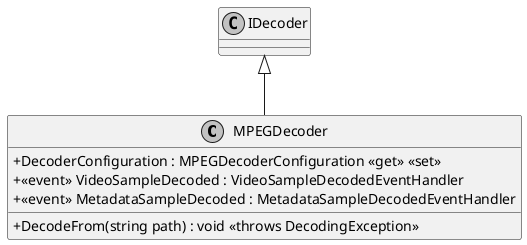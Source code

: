 @startuml
skinparam monochrome true
skinparam classAttributeIconSize 0

class MPEGDecoder {
    + DecodeFrom(string path) : void <<throws DecodingException>>
    + DecoderConfiguration : MPEGDecoderConfiguration <<get>> <<set>>
    + <<event>> VideoSampleDecoded : VideoSampleDecodedEventHandler 
    + <<event>> MetadataSampleDecoded : MetadataSampleDecodedEventHandler 
}

IDecoder <|-- MPEGDecoder
@enduml
